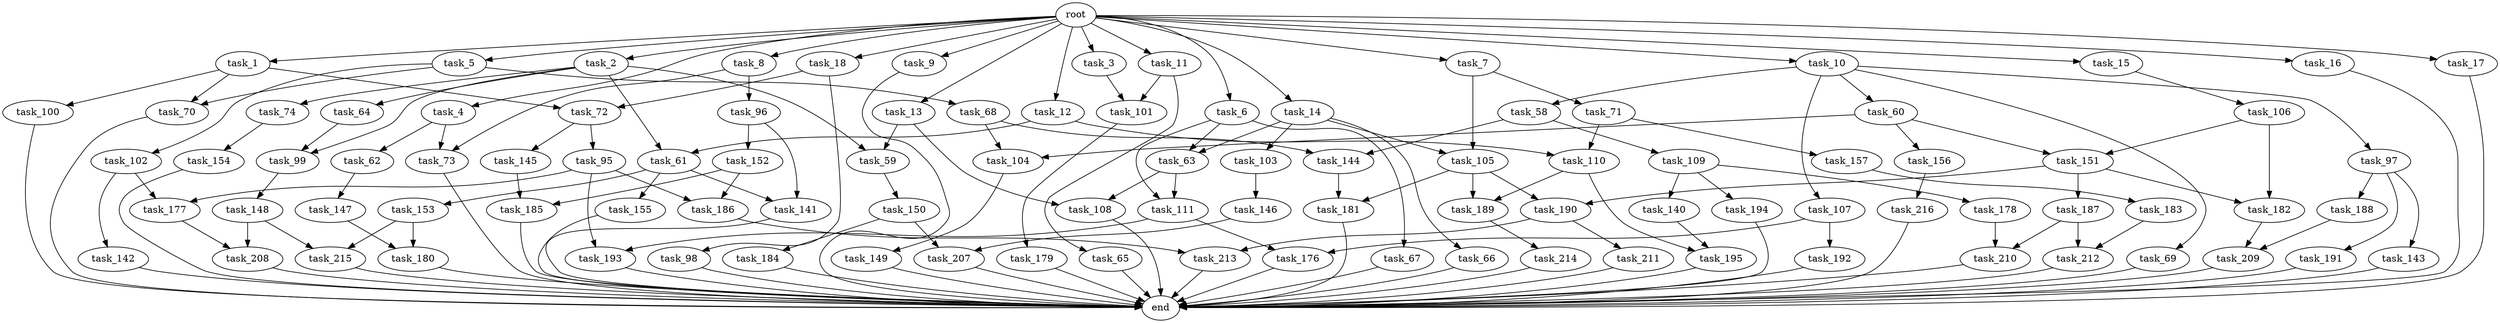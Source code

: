 digraph G {
  root [size="0.000000"];
  task_1 [size="102.400000"];
  task_2 [size="102.400000"];
  task_3 [size="102.400000"];
  task_4 [size="102.400000"];
  task_5 [size="102.400000"];
  task_6 [size="102.400000"];
  task_7 [size="102.400000"];
  task_8 [size="102.400000"];
  task_9 [size="102.400000"];
  task_10 [size="102.400000"];
  task_11 [size="102.400000"];
  task_12 [size="102.400000"];
  task_13 [size="102.400000"];
  task_14 [size="102.400000"];
  task_15 [size="102.400000"];
  task_16 [size="102.400000"];
  task_17 [size="102.400000"];
  task_18 [size="102.400000"];
  task_58 [size="42090679500.800003"];
  task_59 [size="45526653337.600006"];
  task_60 [size="42090679500.800003"];
  task_61 [size="45526653337.600006"];
  task_62 [size="85899345920.000000"];
  task_63 [size="107374182400.000000"];
  task_64 [size="3435973836.800000"];
  task_65 [size="21474836480.000000"];
  task_66 [size="85899345920.000000"];
  task_67 [size="21474836480.000000"];
  task_68 [size="30923764531.200001"];
  task_69 [size="42090679500.800003"];
  task_70 [size="73014444032.000000"];
  task_71 [size="30923764531.200001"];
  task_72 [size="127990025420.800003"];
  task_73 [size="155477816115.200012"];
  task_74 [size="3435973836.800000"];
  task_95 [size="69578470195.199997"];
  task_96 [size="69578470195.199997"];
  task_97 [size="42090679500.800003"];
  task_98 [size="85899345920.000000"];
  task_99 [size="73014444032.000000"];
  task_100 [size="42090679500.800003"];
  task_101 [size="76450417868.800003"];
  task_102 [size="30923764531.200001"];
  task_103 [size="85899345920.000000"];
  task_104 [size="93630287052.800003"];
  task_105 [size="116823110451.200012"];
  task_106 [size="30923764531.200001"];
  task_107 [size="42090679500.800003"];
  task_108 [size="84181359001.600006"];
  task_109 [size="30923764531.200001"];
  task_110 [size="45526653337.600006"];
  task_111 [size="63565515980.800003"];
  task_140 [size="13743895347.200001"];
  task_141 [size="89335319756.800003"];
  task_142 [size="42090679500.800003"];
  task_143 [size="21474836480.000000"];
  task_144 [size="38654705664.000000"];
  task_145 [size="69578470195.199997"];
  task_146 [size="30923764531.200001"];
  task_147 [size="69578470195.199997"];
  task_148 [size="42090679500.800003"];
  task_149 [size="13743895347.200001"];
  task_150 [size="7730941132.800000"];
  task_151 [size="155477816115.200012"];
  task_152 [size="85899345920.000000"];
  task_153 [size="3435973836.800000"];
  task_154 [size="69578470195.199997"];
  task_155 [size="3435973836.800000"];
  task_156 [size="85899345920.000000"];
  task_157 [size="3435973836.800000"];
  task_176 [size="24910810316.800003"];
  task_177 [size="84181359001.600006"];
  task_178 [size="13743895347.200001"];
  task_179 [size="42090679500.800003"];
  task_180 [size="52398601011.200005"];
  task_181 [size="63565515980.800003"];
  task_182 [size="155477816115.200012"];
  task_183 [size="7730941132.800000"];
  task_184 [size="7730941132.800000"];
  task_185 [size="89335319756.800003"];
  task_186 [size="127990025420.800003"];
  task_187 [size="85899345920.000000"];
  task_188 [size="21474836480.000000"];
  task_189 [size="35218731827.200005"];
  task_190 [size="107374182400.000000"];
  task_191 [size="21474836480.000000"];
  task_192 [size="21474836480.000000"];
  task_193 [size="45526653337.600006"];
  task_194 [size="13743895347.200001"];
  task_195 [size="55834574848.000000"];
  task_207 [size="77309411328.000000"];
  task_208 [size="44667659878.400002"];
  task_209 [size="89335319756.800003"];
  task_210 [size="116823110451.200012"];
  task_211 [size="7730941132.800000"];
  task_212 [size="85899345920.000000"];
  task_213 [size="77309411328.000000"];
  task_214 [size="42090679500.800003"];
  task_215 [size="44667659878.400002"];
  task_216 [size="13743895347.200001"];
  end [size="0.000000"];

  root -> task_1 [size="1.000000"];
  root -> task_2 [size="1.000000"];
  root -> task_3 [size="1.000000"];
  root -> task_4 [size="1.000000"];
  root -> task_5 [size="1.000000"];
  root -> task_6 [size="1.000000"];
  root -> task_7 [size="1.000000"];
  root -> task_8 [size="1.000000"];
  root -> task_9 [size="1.000000"];
  root -> task_10 [size="1.000000"];
  root -> task_11 [size="1.000000"];
  root -> task_12 [size="1.000000"];
  root -> task_13 [size="1.000000"];
  root -> task_14 [size="1.000000"];
  root -> task_15 [size="1.000000"];
  root -> task_16 [size="1.000000"];
  root -> task_17 [size="1.000000"];
  root -> task_18 [size="1.000000"];
  task_1 -> task_70 [size="411041792.000000"];
  task_1 -> task_72 [size="411041792.000000"];
  task_1 -> task_100 [size="411041792.000000"];
  task_2 -> task_59 [size="33554432.000000"];
  task_2 -> task_61 [size="33554432.000000"];
  task_2 -> task_64 [size="33554432.000000"];
  task_2 -> task_74 [size="33554432.000000"];
  task_2 -> task_99 [size="33554432.000000"];
  task_3 -> task_101 [size="536870912.000000"];
  task_4 -> task_62 [size="838860800.000000"];
  task_4 -> task_73 [size="838860800.000000"];
  task_5 -> task_68 [size="301989888.000000"];
  task_5 -> task_70 [size="301989888.000000"];
  task_5 -> task_102 [size="301989888.000000"];
  task_6 -> task_63 [size="209715200.000000"];
  task_6 -> task_67 [size="209715200.000000"];
  task_6 -> task_111 [size="209715200.000000"];
  task_7 -> task_71 [size="301989888.000000"];
  task_7 -> task_105 [size="301989888.000000"];
  task_8 -> task_73 [size="679477248.000000"];
  task_8 -> task_96 [size="679477248.000000"];
  task_9 -> end [size="1.000000"];
  task_10 -> task_58 [size="411041792.000000"];
  task_10 -> task_60 [size="411041792.000000"];
  task_10 -> task_69 [size="411041792.000000"];
  task_10 -> task_97 [size="411041792.000000"];
  task_10 -> task_107 [size="411041792.000000"];
  task_11 -> task_65 [size="209715200.000000"];
  task_11 -> task_101 [size="209715200.000000"];
  task_12 -> task_61 [size="411041792.000000"];
  task_12 -> task_110 [size="411041792.000000"];
  task_13 -> task_59 [size="411041792.000000"];
  task_13 -> task_108 [size="411041792.000000"];
  task_14 -> task_63 [size="838860800.000000"];
  task_14 -> task_66 [size="838860800.000000"];
  task_14 -> task_103 [size="838860800.000000"];
  task_14 -> task_105 [size="838860800.000000"];
  task_15 -> task_106 [size="301989888.000000"];
  task_16 -> end [size="1.000000"];
  task_17 -> end [size="1.000000"];
  task_18 -> task_72 [size="838860800.000000"];
  task_18 -> task_98 [size="838860800.000000"];
  task_58 -> task_109 [size="301989888.000000"];
  task_58 -> task_144 [size="301989888.000000"];
  task_59 -> task_150 [size="75497472.000000"];
  task_60 -> task_104 [size="838860800.000000"];
  task_60 -> task_151 [size="838860800.000000"];
  task_60 -> task_156 [size="838860800.000000"];
  task_61 -> task_141 [size="33554432.000000"];
  task_61 -> task_153 [size="33554432.000000"];
  task_61 -> task_155 [size="33554432.000000"];
  task_62 -> task_147 [size="679477248.000000"];
  task_63 -> task_108 [size="411041792.000000"];
  task_63 -> task_111 [size="411041792.000000"];
  task_64 -> task_99 [size="679477248.000000"];
  task_65 -> end [size="1.000000"];
  task_66 -> end [size="1.000000"];
  task_67 -> end [size="1.000000"];
  task_68 -> task_104 [size="75497472.000000"];
  task_68 -> task_144 [size="75497472.000000"];
  task_69 -> end [size="1.000000"];
  task_70 -> end [size="1.000000"];
  task_71 -> task_110 [size="33554432.000000"];
  task_71 -> task_157 [size="33554432.000000"];
  task_72 -> task_95 [size="679477248.000000"];
  task_72 -> task_145 [size="679477248.000000"];
  task_73 -> end [size="1.000000"];
  task_74 -> task_154 [size="679477248.000000"];
  task_95 -> task_177 [size="411041792.000000"];
  task_95 -> task_186 [size="411041792.000000"];
  task_95 -> task_193 [size="411041792.000000"];
  task_96 -> task_141 [size="838860800.000000"];
  task_96 -> task_152 [size="838860800.000000"];
  task_97 -> task_143 [size="209715200.000000"];
  task_97 -> task_188 [size="209715200.000000"];
  task_97 -> task_191 [size="209715200.000000"];
  task_98 -> end [size="1.000000"];
  task_99 -> task_148 [size="411041792.000000"];
  task_100 -> end [size="1.000000"];
  task_101 -> task_179 [size="411041792.000000"];
  task_102 -> task_142 [size="411041792.000000"];
  task_102 -> task_177 [size="411041792.000000"];
  task_103 -> task_146 [size="301989888.000000"];
  task_104 -> task_149 [size="134217728.000000"];
  task_105 -> task_181 [size="209715200.000000"];
  task_105 -> task_189 [size="209715200.000000"];
  task_105 -> task_190 [size="209715200.000000"];
  task_106 -> task_151 [size="679477248.000000"];
  task_106 -> task_182 [size="679477248.000000"];
  task_107 -> task_176 [size="209715200.000000"];
  task_107 -> task_192 [size="209715200.000000"];
  task_108 -> end [size="1.000000"];
  task_109 -> task_140 [size="134217728.000000"];
  task_109 -> task_178 [size="134217728.000000"];
  task_109 -> task_194 [size="134217728.000000"];
  task_110 -> task_189 [size="134217728.000000"];
  task_110 -> task_195 [size="134217728.000000"];
  task_111 -> task_176 [size="33554432.000000"];
  task_111 -> task_193 [size="33554432.000000"];
  task_140 -> task_195 [size="411041792.000000"];
  task_141 -> end [size="1.000000"];
  task_142 -> end [size="1.000000"];
  task_143 -> end [size="1.000000"];
  task_144 -> task_181 [size="411041792.000000"];
  task_145 -> task_185 [size="33554432.000000"];
  task_146 -> task_207 [size="679477248.000000"];
  task_147 -> task_180 [size="209715200.000000"];
  task_148 -> task_208 [size="134217728.000000"];
  task_148 -> task_215 [size="134217728.000000"];
  task_149 -> end [size="1.000000"];
  task_150 -> task_184 [size="75497472.000000"];
  task_150 -> task_207 [size="75497472.000000"];
  task_151 -> task_182 [size="838860800.000000"];
  task_151 -> task_187 [size="838860800.000000"];
  task_151 -> task_190 [size="838860800.000000"];
  task_152 -> task_185 [size="838860800.000000"];
  task_152 -> task_186 [size="838860800.000000"];
  task_153 -> task_180 [size="301989888.000000"];
  task_153 -> task_215 [size="301989888.000000"];
  task_154 -> end [size="1.000000"];
  task_155 -> end [size="1.000000"];
  task_156 -> task_216 [size="134217728.000000"];
  task_157 -> task_183 [size="75497472.000000"];
  task_176 -> end [size="1.000000"];
  task_177 -> task_208 [size="301989888.000000"];
  task_178 -> task_210 [size="838860800.000000"];
  task_179 -> end [size="1.000000"];
  task_180 -> end [size="1.000000"];
  task_181 -> end [size="1.000000"];
  task_182 -> task_209 [size="33554432.000000"];
  task_183 -> task_212 [size="536870912.000000"];
  task_184 -> end [size="1.000000"];
  task_185 -> end [size="1.000000"];
  task_186 -> task_213 [size="679477248.000000"];
  task_187 -> task_210 [size="301989888.000000"];
  task_187 -> task_212 [size="301989888.000000"];
  task_188 -> task_209 [size="838860800.000000"];
  task_189 -> task_214 [size="411041792.000000"];
  task_190 -> task_211 [size="75497472.000000"];
  task_190 -> task_213 [size="75497472.000000"];
  task_191 -> end [size="1.000000"];
  task_192 -> end [size="1.000000"];
  task_193 -> end [size="1.000000"];
  task_194 -> end [size="1.000000"];
  task_195 -> end [size="1.000000"];
  task_207 -> end [size="1.000000"];
  task_208 -> end [size="1.000000"];
  task_209 -> end [size="1.000000"];
  task_210 -> end [size="1.000000"];
  task_211 -> end [size="1.000000"];
  task_212 -> end [size="1.000000"];
  task_213 -> end [size="1.000000"];
  task_214 -> end [size="1.000000"];
  task_215 -> end [size="1.000000"];
  task_216 -> end [size="1.000000"];
}
